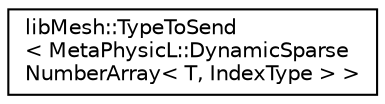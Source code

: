 digraph "类继承关系图"
{
 // INTERACTIVE_SVG=YES
  edge [fontname="Helvetica",fontsize="10",labelfontname="Helvetica",labelfontsize="10"];
  node [fontname="Helvetica",fontsize="10",shape=record];
  rankdir="LR";
  Node1 [label="libMesh::TypeToSend\l\< MetaPhysicL::DynamicSparse\lNumberArray\< T, IndexType \> \>",height=0.2,width=0.4,color="black", fillcolor="white", style="filled",URL="$structlibMesh_1_1TypeToSend_3_01MetaPhysicL_1_1DynamicSparseNumberArray_3_01T_00_01IndexType_01_4_01_4.html"];
}
